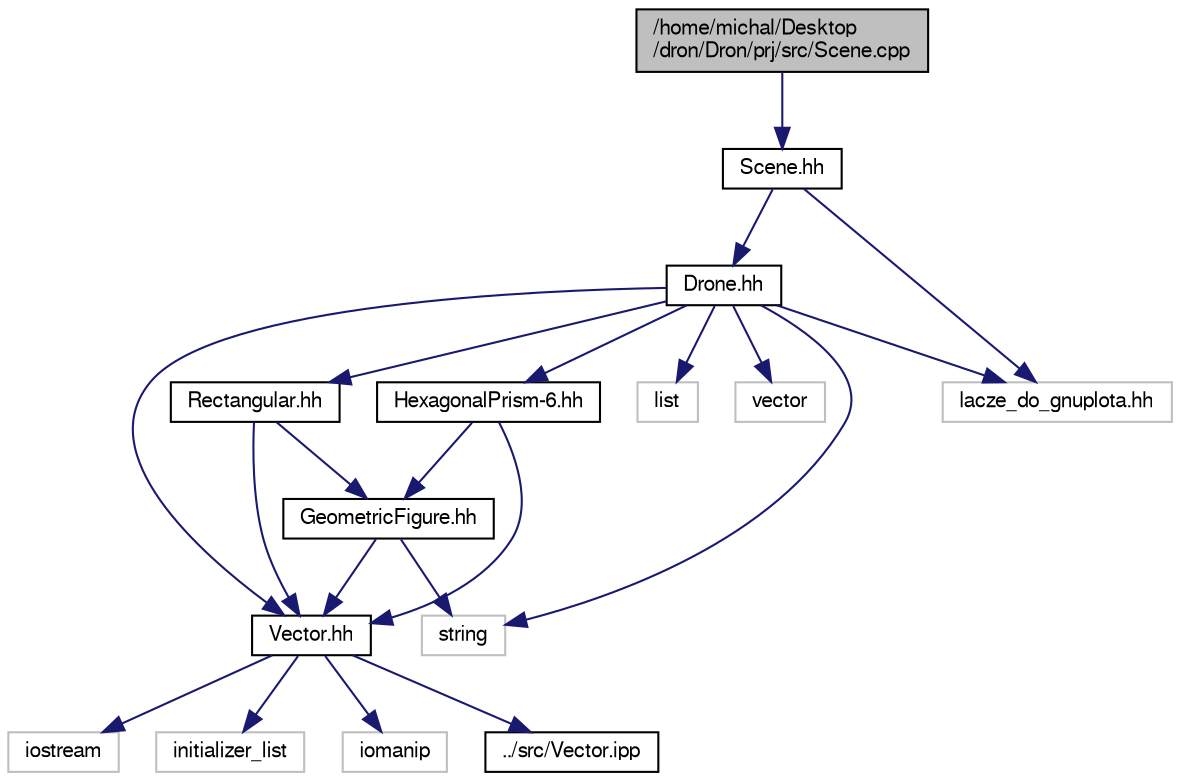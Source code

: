 digraph "/home/michal/Desktop/dron/Dron/prj/src/Scene.cpp"
{
 // LATEX_PDF_SIZE
  edge [fontname="FreeSans",fontsize="10",labelfontname="FreeSans",labelfontsize="10"];
  node [fontname="FreeSans",fontsize="10",shape=record];
  Node1 [label="/home/michal/Desktop\l/dron/Dron/prj/src/Scene.cpp",height=0.2,width=0.4,color="black", fillcolor="grey75", style="filled", fontcolor="black",tooltip=" "];
  Node1 -> Node2 [color="midnightblue",fontsize="10",style="solid",fontname="FreeSans"];
  Node2 [label="Scene.hh",height=0.2,width=0.4,color="black", fillcolor="white", style="filled",URL="$a00035.html",tooltip=" "];
  Node2 -> Node3 [color="midnightblue",fontsize="10",style="solid",fontname="FreeSans"];
  Node3 [label="Drone.hh",height=0.2,width=0.4,color="black", fillcolor="white", style="filled",URL="$a00020.html",tooltip=" "];
  Node3 -> Node4 [color="midnightblue",fontsize="10",style="solid",fontname="FreeSans"];
  Node4 [label="vector",height=0.2,width=0.4,color="grey75", fillcolor="white", style="filled",tooltip=" "];
  Node3 -> Node5 [color="midnightblue",fontsize="10",style="solid",fontname="FreeSans"];
  Node5 [label="Vector.hh",height=0.2,width=0.4,color="black", fillcolor="white", style="filled",URL="$a00038.html",tooltip=" "];
  Node5 -> Node6 [color="midnightblue",fontsize="10",style="solid",fontname="FreeSans"];
  Node6 [label="iostream",height=0.2,width=0.4,color="grey75", fillcolor="white", style="filled",tooltip=" "];
  Node5 -> Node7 [color="midnightblue",fontsize="10",style="solid",fontname="FreeSans"];
  Node7 [label="initializer_list",height=0.2,width=0.4,color="grey75", fillcolor="white", style="filled",tooltip=" "];
  Node5 -> Node8 [color="midnightblue",fontsize="10",style="solid",fontname="FreeSans"];
  Node8 [label="iomanip",height=0.2,width=0.4,color="grey75", fillcolor="white", style="filled",tooltip=" "];
  Node5 -> Node9 [color="midnightblue",fontsize="10",style="solid",fontname="FreeSans"];
  Node9 [label="../src/Vector.ipp",height=0.2,width=0.4,color="black", fillcolor="white", style="filled",URL="$a00062.html",tooltip=" "];
  Node3 -> Node10 [color="midnightblue",fontsize="10",style="solid",fontname="FreeSans"];
  Node10 [label="Rectangular.hh",height=0.2,width=0.4,color="black", fillcolor="white", style="filled",URL="$a00032.html",tooltip=" "];
  Node10 -> Node5 [color="midnightblue",fontsize="10",style="solid",fontname="FreeSans"];
  Node10 -> Node11 [color="midnightblue",fontsize="10",style="solid",fontname="FreeSans"];
  Node11 [label="GeometricFigure.hh",height=0.2,width=0.4,color="black", fillcolor="white", style="filled",URL="$a00023.html",tooltip=" "];
  Node11 -> Node12 [color="midnightblue",fontsize="10",style="solid",fontname="FreeSans"];
  Node12 [label="string",height=0.2,width=0.4,color="grey75", fillcolor="white", style="filled",tooltip=" "];
  Node11 -> Node5 [color="midnightblue",fontsize="10",style="solid",fontname="FreeSans"];
  Node3 -> Node13 [color="midnightblue",fontsize="10",style="solid",fontname="FreeSans"];
  Node13 [label="HexagonalPrism-6.hh",height=0.2,width=0.4,color="black", fillcolor="white", style="filled",URL="$a00026.html",tooltip=" "];
  Node13 -> Node5 [color="midnightblue",fontsize="10",style="solid",fontname="FreeSans"];
  Node13 -> Node11 [color="midnightblue",fontsize="10",style="solid",fontname="FreeSans"];
  Node3 -> Node14 [color="midnightblue",fontsize="10",style="solid",fontname="FreeSans"];
  Node14 [label="lacze_do_gnuplota.hh",height=0.2,width=0.4,color="grey75", fillcolor="white", style="filled",tooltip=" "];
  Node3 -> Node12 [color="midnightblue",fontsize="10",style="solid",fontname="FreeSans"];
  Node3 -> Node15 [color="midnightblue",fontsize="10",style="solid",fontname="FreeSans"];
  Node15 [label="list",height=0.2,width=0.4,color="grey75", fillcolor="white", style="filled",tooltip=" "];
  Node2 -> Node14 [color="midnightblue",fontsize="10",style="solid",fontname="FreeSans"];
}
